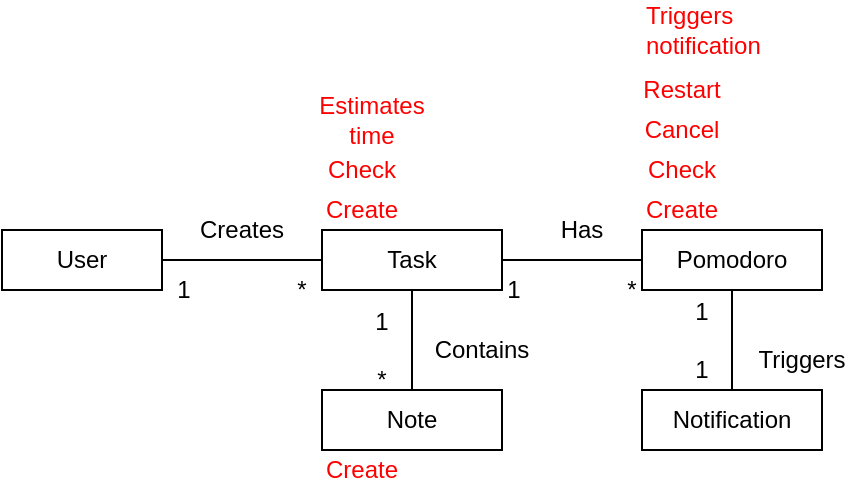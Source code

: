 <mxfile version="14.4.8" type="github"><diagram id="C5RBs43oDa-KdzZeNtuy" name="Page-1"><mxGraphModel dx="460" dy="767" grid="1" gridSize="10" guides="1" tooltips="1" connect="1" arrows="1" fold="1" page="1" pageScale="1" pageWidth="827" pageHeight="1169" math="0" shadow="0"><root><mxCell id="WIyWlLk6GJQsqaUBKTNV-0"/><mxCell id="WIyWlLk6GJQsqaUBKTNV-1" parent="WIyWlLk6GJQsqaUBKTNV-0"/><mxCell id="TZs8qceZ0u2rVlPpdUVT-7" style="rounded=0;orthogonalLoop=1;jettySize=auto;html=1;exitX=1;exitY=0.5;exitDx=0;exitDy=0;startArrow=none;startFill=0;endArrow=none;endFill=0;" parent="WIyWlLk6GJQsqaUBKTNV-1" source="TZs8qceZ0u2rVlPpdUVT-0" target="TZs8qceZ0u2rVlPpdUVT-1" edge="1"><mxGeometry relative="1" as="geometry"/></mxCell><mxCell id="TZs8qceZ0u2rVlPpdUVT-0" value="User" style="rounded=0;whiteSpace=wrap;html=1;" parent="WIyWlLk6GJQsqaUBKTNV-1" vertex="1"><mxGeometry x="250" y="240" width="80" height="30" as="geometry"/></mxCell><mxCell id="TZs8qceZ0u2rVlPpdUVT-8" style="edgeStyle=none;rounded=0;orthogonalLoop=1;jettySize=auto;html=1;exitX=1;exitY=0.5;exitDx=0;exitDy=0;entryX=0;entryY=0.5;entryDx=0;entryDy=0;startArrow=none;startFill=0;endArrow=none;endFill=0;strokeColor=#000000;" parent="WIyWlLk6GJQsqaUBKTNV-1" source="TZs8qceZ0u2rVlPpdUVT-1" target="TZs8qceZ0u2rVlPpdUVT-2" edge="1"><mxGeometry relative="1" as="geometry"/></mxCell><mxCell id="TZs8qceZ0u2rVlPpdUVT-9" style="edgeStyle=none;rounded=0;orthogonalLoop=1;jettySize=auto;html=1;exitX=0.5;exitY=1;exitDx=0;exitDy=0;entryX=0.5;entryY=0;entryDx=0;entryDy=0;startArrow=none;startFill=0;endArrow=none;endFill=0;strokeColor=#000000;" parent="WIyWlLk6GJQsqaUBKTNV-1" source="TZs8qceZ0u2rVlPpdUVT-1" target="TZs8qceZ0u2rVlPpdUVT-4" edge="1"><mxGeometry relative="1" as="geometry"/></mxCell><mxCell id="TZs8qceZ0u2rVlPpdUVT-1" value="Task" style="rounded=0;whiteSpace=wrap;html=1;" parent="WIyWlLk6GJQsqaUBKTNV-1" vertex="1"><mxGeometry x="410" y="240" width="90" height="30" as="geometry"/></mxCell><mxCell id="TZs8qceZ0u2rVlPpdUVT-10" style="edgeStyle=none;rounded=0;orthogonalLoop=1;jettySize=auto;html=1;exitX=0.5;exitY=1;exitDx=0;exitDy=0;entryX=0.5;entryY=0;entryDx=0;entryDy=0;startArrow=none;startFill=0;endArrow=none;endFill=0;strokeColor=#000000;" parent="WIyWlLk6GJQsqaUBKTNV-1" source="TZs8qceZ0u2rVlPpdUVT-2" target="TZs8qceZ0u2rVlPpdUVT-3" edge="1"><mxGeometry relative="1" as="geometry"/></mxCell><mxCell id="TZs8qceZ0u2rVlPpdUVT-2" value="Pomodoro" style="rounded=0;whiteSpace=wrap;html=1;" parent="WIyWlLk6GJQsqaUBKTNV-1" vertex="1"><mxGeometry x="570" y="240" width="90" height="30" as="geometry"/></mxCell><mxCell id="TZs8qceZ0u2rVlPpdUVT-3" value="Notification" style="rounded=0;whiteSpace=wrap;html=1;" parent="WIyWlLk6GJQsqaUBKTNV-1" vertex="1"><mxGeometry x="570" y="320" width="90" height="30" as="geometry"/></mxCell><mxCell id="TZs8qceZ0u2rVlPpdUVT-4" value="Note" style="rounded=0;whiteSpace=wrap;html=1;" parent="WIyWlLk6GJQsqaUBKTNV-1" vertex="1"><mxGeometry x="410" y="320" width="90" height="30" as="geometry"/></mxCell><mxCell id="TZs8qceZ0u2rVlPpdUVT-11" value="Creates" style="text;html=1;strokeColor=none;fillColor=none;align=center;verticalAlign=middle;whiteSpace=wrap;rounded=0;" parent="WIyWlLk6GJQsqaUBKTNV-1" vertex="1"><mxGeometry x="350" y="230" width="40" height="20" as="geometry"/></mxCell><mxCell id="TZs8qceZ0u2rVlPpdUVT-12" value="Contains" style="text;html=1;strokeColor=none;fillColor=none;align=center;verticalAlign=middle;whiteSpace=wrap;rounded=0;" parent="WIyWlLk6GJQsqaUBKTNV-1" vertex="1"><mxGeometry x="470" y="290" width="40" height="20" as="geometry"/></mxCell><mxCell id="TZs8qceZ0u2rVlPpdUVT-13" value="Has" style="text;html=1;strokeColor=none;fillColor=none;align=center;verticalAlign=middle;whiteSpace=wrap;rounded=0;" parent="WIyWlLk6GJQsqaUBKTNV-1" vertex="1"><mxGeometry x="520" y="230" width="40" height="20" as="geometry"/></mxCell><mxCell id="TZs8qceZ0u2rVlPpdUVT-14" value="Triggers" style="text;html=1;strokeColor=none;fillColor=none;align=center;verticalAlign=middle;whiteSpace=wrap;rounded=0;" parent="WIyWlLk6GJQsqaUBKTNV-1" vertex="1"><mxGeometry x="630" y="295" width="40" height="20" as="geometry"/></mxCell><mxCell id="TZs8qceZ0u2rVlPpdUVT-16" value="1&amp;nbsp;&amp;nbsp;&amp;nbsp;&amp;nbsp; &amp;nbsp; &amp;nbsp; &amp;nbsp; &amp;nbsp;&amp;nbsp; &amp;nbsp; *" style="text;html=1;strokeColor=none;fillColor=none;align=center;verticalAlign=middle;whiteSpace=wrap;rounded=0;" parent="WIyWlLk6GJQsqaUBKTNV-1" vertex="1"><mxGeometry x="325" y="260" width="90" height="20" as="geometry"/></mxCell><mxCell id="TZs8qceZ0u2rVlPpdUVT-17" value="1&amp;nbsp;&amp;nbsp;&amp;nbsp;&amp;nbsp; &amp;nbsp; &amp;nbsp; &amp;nbsp; &amp;nbsp;&amp;nbsp; &amp;nbsp; *" style="text;html=1;strokeColor=none;fillColor=none;align=center;verticalAlign=middle;whiteSpace=wrap;rounded=0;" parent="WIyWlLk6GJQsqaUBKTNV-1" vertex="1"><mxGeometry x="490" y="260" width="90" height="20" as="geometry"/></mxCell><mxCell id="TZs8qceZ0u2rVlPpdUVT-19" value="&lt;div&gt;1&lt;/div&gt;&lt;div&gt;&lt;br&gt;&lt;/div&gt;&lt;div&gt;1&lt;br&gt;&lt;/div&gt;" style="text;html=1;strokeColor=none;fillColor=none;align=center;verticalAlign=middle;whiteSpace=wrap;rounded=0;" parent="WIyWlLk6GJQsqaUBKTNV-1" vertex="1"><mxGeometry x="590" y="280" width="20" height="30" as="geometry"/></mxCell><mxCell id="TZs8qceZ0u2rVlPpdUVT-20" value="&lt;div&gt;1&lt;/div&gt;&lt;div&gt;&lt;br&gt;&lt;/div&gt;&lt;div&gt;*&lt;br&gt;&lt;/div&gt;" style="text;html=1;strokeColor=none;fillColor=none;align=center;verticalAlign=middle;whiteSpace=wrap;rounded=0;" parent="WIyWlLk6GJQsqaUBKTNV-1" vertex="1"><mxGeometry x="430" y="285" width="20" height="30" as="geometry"/></mxCell><mxCell id="TZs8qceZ0u2rVlPpdUVT-27" value="&lt;font color=&quot;#FF0000&quot;&gt;Create&lt;/font&gt;" style="text;html=1;strokeColor=none;fillColor=none;align=center;verticalAlign=middle;whiteSpace=wrap;rounded=0;" parent="WIyWlLk6GJQsqaUBKTNV-1" vertex="1"><mxGeometry x="410" y="220" width="40" height="20" as="geometry"/></mxCell><mxCell id="s7K-b3sJ4x6Pq7lH6fv1-0" value="&lt;font color=&quot;#FF0000&quot;&gt;Check&lt;/font&gt;" style="text;html=1;strokeColor=none;fillColor=none;align=center;verticalAlign=middle;whiteSpace=wrap;rounded=0;" parent="WIyWlLk6GJQsqaUBKTNV-1" vertex="1"><mxGeometry x="410" y="200" width="40" height="20" as="geometry"/></mxCell><mxCell id="s7K-b3sJ4x6Pq7lH6fv1-1" value="&lt;font color=&quot;#FF0000&quot;&gt;Estimates time&lt;/font&gt;" style="text;html=1;strokeColor=none;fillColor=none;align=center;verticalAlign=middle;whiteSpace=wrap;rounded=0;" parent="WIyWlLk6GJQsqaUBKTNV-1" vertex="1"><mxGeometry x="400" y="170" width="70" height="30" as="geometry"/></mxCell><mxCell id="s7K-b3sJ4x6Pq7lH6fv1-2" value="&lt;font color=&quot;#FF0000&quot;&gt;Create&lt;/font&gt;" style="text;html=1;strokeColor=none;fillColor=none;align=center;verticalAlign=middle;whiteSpace=wrap;rounded=0;" parent="WIyWlLk6GJQsqaUBKTNV-1" vertex="1"><mxGeometry x="570" y="220" width="40" height="20" as="geometry"/></mxCell><mxCell id="s7K-b3sJ4x6Pq7lH6fv1-3" value="&lt;font color=&quot;#FF0000&quot;&gt;Check&lt;/font&gt;" style="text;html=1;strokeColor=none;fillColor=none;align=center;verticalAlign=middle;whiteSpace=wrap;rounded=0;" parent="WIyWlLk6GJQsqaUBKTNV-1" vertex="1"><mxGeometry x="570" y="200" width="40" height="20" as="geometry"/></mxCell><mxCell id="s7K-b3sJ4x6Pq7lH6fv1-4" value="&lt;font color=&quot;#FF0000&quot;&gt;Create&lt;/font&gt;" style="text;html=1;strokeColor=none;fillColor=none;align=center;verticalAlign=middle;whiteSpace=wrap;rounded=0;" parent="WIyWlLk6GJQsqaUBKTNV-1" vertex="1"><mxGeometry x="410" y="350" width="40" height="20" as="geometry"/></mxCell><mxCell id="s7K-b3sJ4x6Pq7lH6fv1-5" value="&lt;font color=&quot;#FF0000&quot;&gt;Cancel&lt;/font&gt;" style="text;html=1;strokeColor=none;fillColor=none;align=center;verticalAlign=middle;whiteSpace=wrap;rounded=0;" parent="WIyWlLk6GJQsqaUBKTNV-1" vertex="1"><mxGeometry x="570" y="180" width="40" height="20" as="geometry"/></mxCell><mxCell id="s7K-b3sJ4x6Pq7lH6fv1-6" value="&lt;font color=&quot;#FF0000&quot;&gt;Restart&lt;/font&gt;" style="text;html=1;strokeColor=none;fillColor=none;align=center;verticalAlign=middle;whiteSpace=wrap;rounded=0;" parent="WIyWlLk6GJQsqaUBKTNV-1" vertex="1"><mxGeometry x="570" y="160" width="40" height="20" as="geometry"/></mxCell><mxCell id="s7K-b3sJ4x6Pq7lH6fv1-8" value="&lt;div align=&quot;left&quot;&gt;&lt;font color=&quot;#FF0000&quot;&gt;Triggers notification&lt;/font&gt;&lt;/div&gt;" style="text;html=1;strokeColor=none;fillColor=none;align=left;verticalAlign=middle;whiteSpace=wrap;rounded=0;" parent="WIyWlLk6GJQsqaUBKTNV-1" vertex="1"><mxGeometry x="570" y="130" width="40" height="20" as="geometry"/></mxCell></root></mxGraphModel></diagram></mxfile>